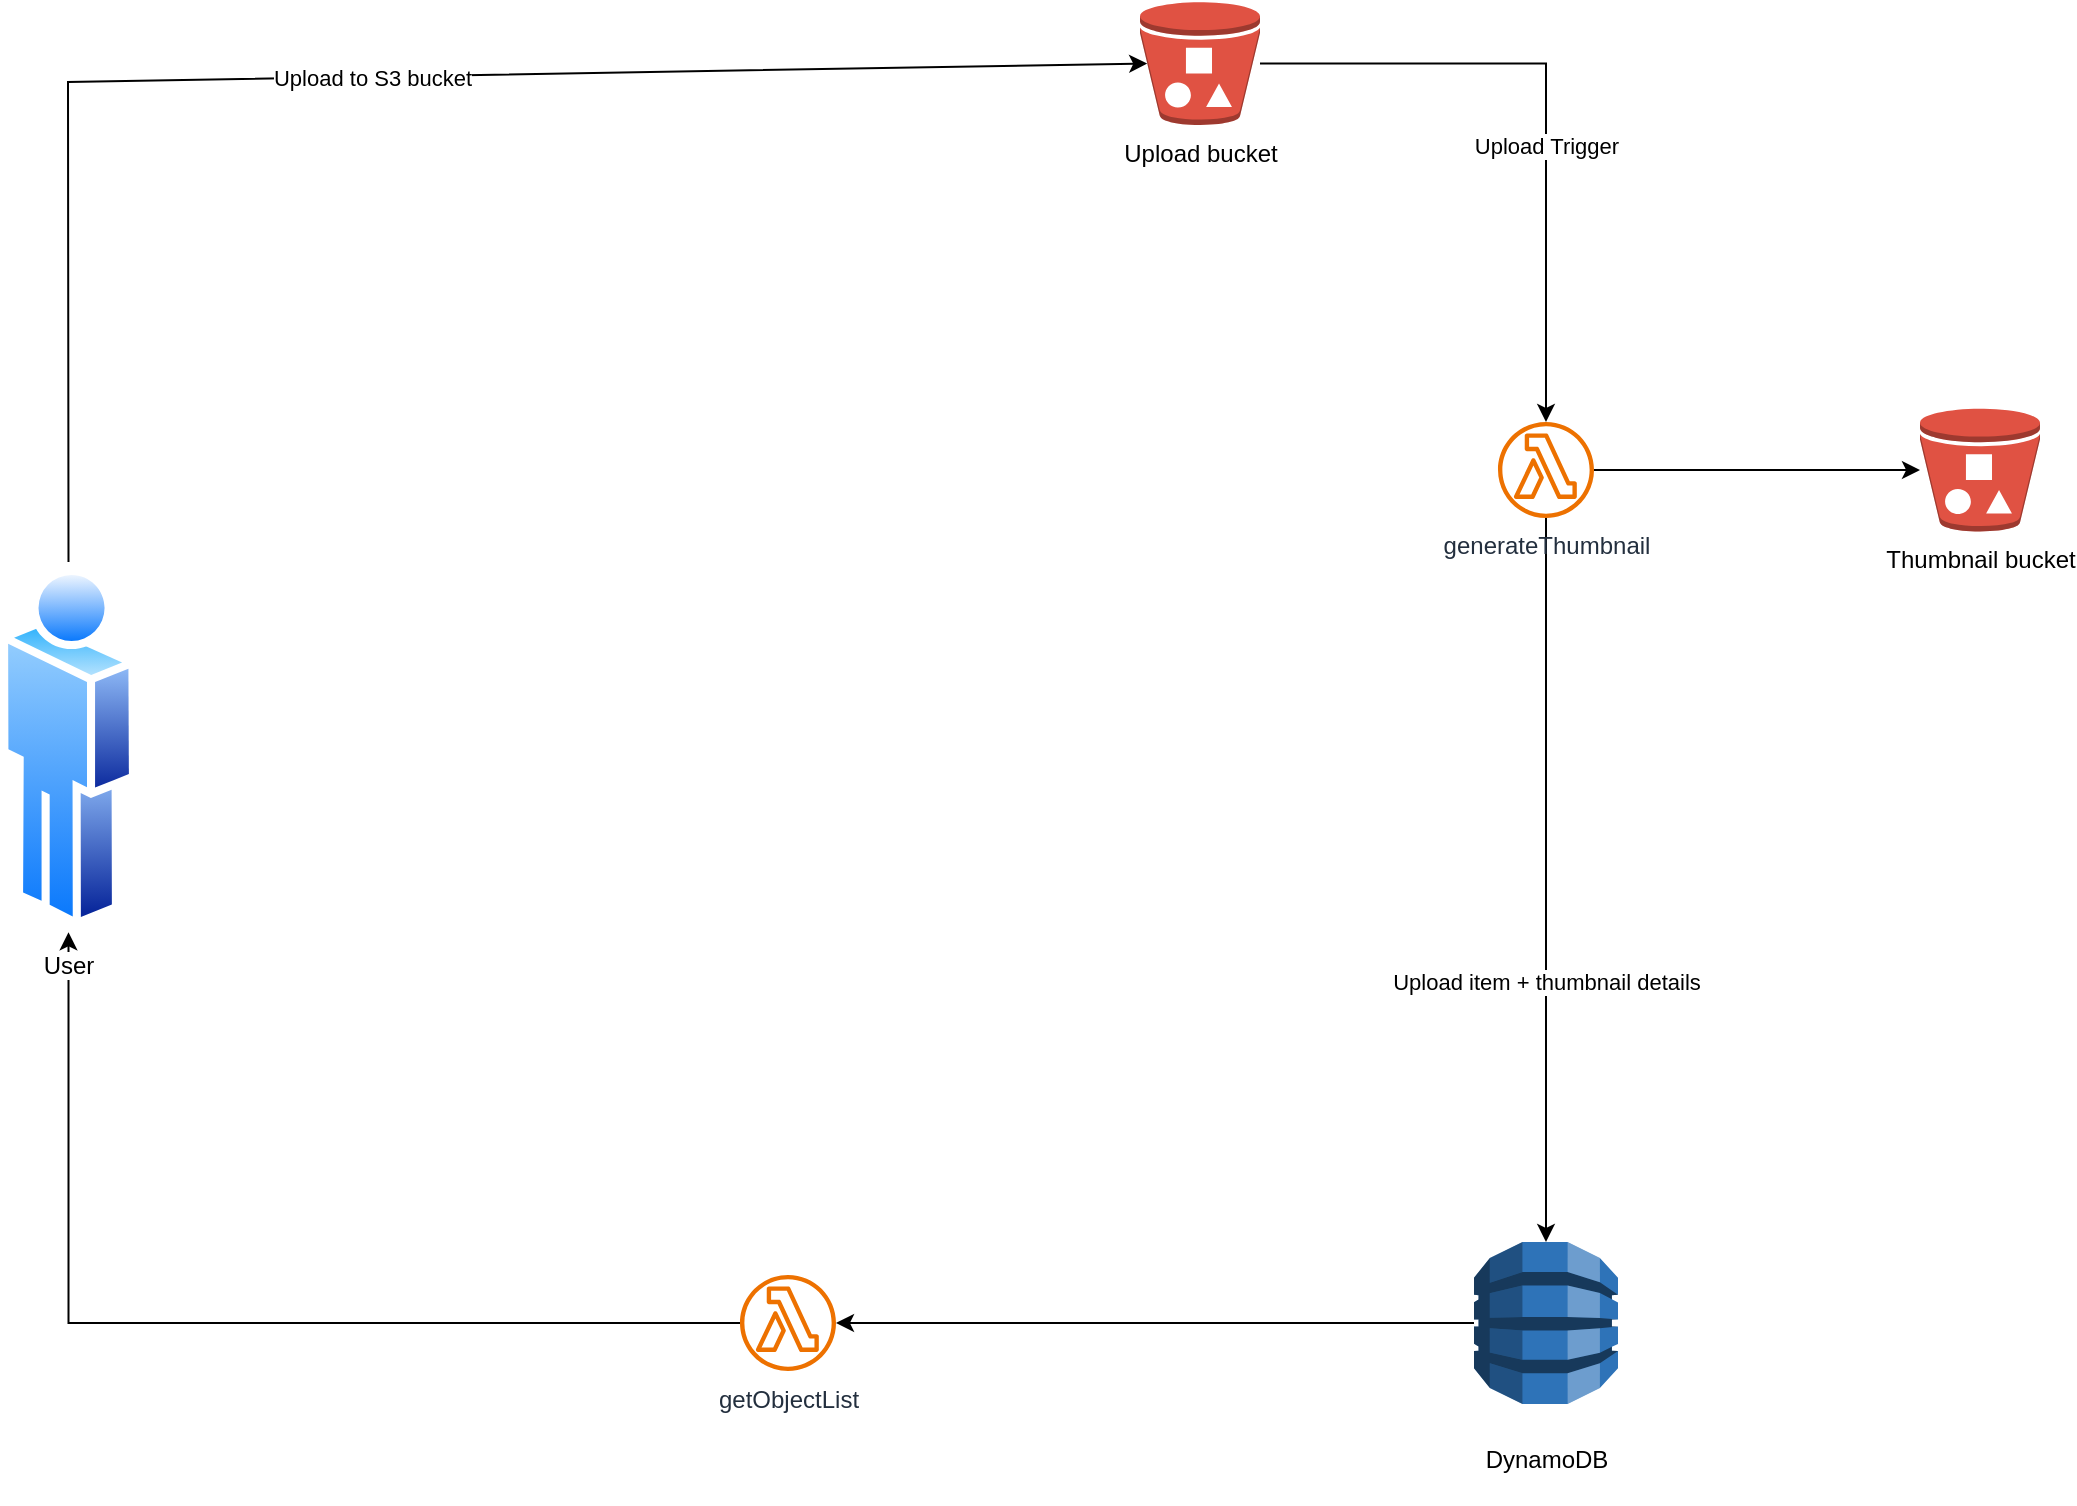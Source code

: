 <mxfile version="24.7.14">
  <diagram name="Page-1" id="5c-N3aM7RLb5X0E32vks">
    <mxGraphModel dx="1314" dy="871" grid="1" gridSize="10" guides="1" tooltips="1" connect="1" arrows="1" fold="1" page="1" pageScale="1" pageWidth="827" pageHeight="1169" math="0" shadow="0">
      <root>
        <mxCell id="0" />
        <mxCell id="1" parent="0" />
        <mxCell id="tYbbxvIeICveUMQb8AR5-11" style="edgeStyle=orthogonalEdgeStyle;rounded=0;orthogonalLoop=1;jettySize=auto;html=1;" parent="1" source="tYbbxvIeICveUMQb8AR5-8" target="tYbbxvIeICveUMQb8AR5-12" edge="1">
          <mxGeometry relative="1" as="geometry">
            <mxPoint x="790" y="390" as="targetPoint" />
          </mxGeometry>
        </mxCell>
        <mxCell id="tYbbxvIeICveUMQb8AR5-15" value="Upload Trigger" style="edgeLabel;html=1;align=center;verticalAlign=middle;resizable=0;points=[];" parent="tYbbxvIeICveUMQb8AR5-11" vertex="1" connectable="0">
          <mxGeometry x="0.14" relative="1" as="geometry">
            <mxPoint as="offset" />
          </mxGeometry>
        </mxCell>
        <mxCell id="tYbbxvIeICveUMQb8AR5-8" value="Upload bucket" style="outlineConnect=0;dashed=0;verticalLabelPosition=bottom;verticalAlign=top;align=center;html=1;shape=mxgraph.aws3.bucket_with_objects;fillColor=#E05243;gradientColor=none;" parent="1" vertex="1">
          <mxGeometry x="600" y="200" width="60" height="61.5" as="geometry" />
        </mxCell>
        <mxCell id="tYbbxvIeICveUMQb8AR5-9" value="" style="endArrow=classic;html=1;rounded=0;entryX=0.06;entryY=0.5;entryDx=0;entryDy=0;entryPerimeter=0;exitX=0.5;exitY=0;exitDx=0;exitDy=0;" parent="1" source="tYbbxvIeICveUMQb8AR5-29" target="tYbbxvIeICveUMQb8AR5-8" edge="1">
          <mxGeometry width="50" height="50" relative="1" as="geometry">
            <mxPoint x="160" y="240" as="sourcePoint" />
            <mxPoint x="520" y="320" as="targetPoint" />
            <Array as="points">
              <mxPoint x="64" y="240" />
            </Array>
          </mxGeometry>
        </mxCell>
        <mxCell id="tYbbxvIeICveUMQb8AR5-10" value="Upload to S3 bucket" style="edgeLabel;html=1;align=center;verticalAlign=middle;resizable=0;points=[];" parent="tYbbxvIeICveUMQb8AR5-9" vertex="1" connectable="0">
          <mxGeometry x="0.005" relative="1" as="geometry">
            <mxPoint as="offset" />
          </mxGeometry>
        </mxCell>
        <mxCell id="tYbbxvIeICveUMQb8AR5-32" style="edgeStyle=orthogonalEdgeStyle;rounded=0;orthogonalLoop=1;jettySize=auto;html=1;" parent="1" source="tYbbxvIeICveUMQb8AR5-12" target="tYbbxvIeICveUMQb8AR5-23" edge="1">
          <mxGeometry relative="1" as="geometry" />
        </mxCell>
        <mxCell id="YWi5xt1-C6gMOy3t3PZI-7" value="Upload item + thumbnail details" style="edgeLabel;html=1;align=center;verticalAlign=middle;resizable=0;points=[];" vertex="1" connectable="0" parent="tYbbxvIeICveUMQb8AR5-32">
          <mxGeometry x="-0.155" relative="1" as="geometry">
            <mxPoint y="79" as="offset" />
          </mxGeometry>
        </mxCell>
        <mxCell id="YWi5xt1-C6gMOy3t3PZI-1" style="edgeStyle=orthogonalEdgeStyle;rounded=0;orthogonalLoop=1;jettySize=auto;html=1;" edge="1" parent="1" source="tYbbxvIeICveUMQb8AR5-12" target="YWi5xt1-C6gMOy3t3PZI-6">
          <mxGeometry relative="1" as="geometry">
            <mxPoint x="1040" y="434" as="targetPoint" />
          </mxGeometry>
        </mxCell>
        <mxCell id="tYbbxvIeICveUMQb8AR5-12" value="generateThumbnail" style="sketch=0;outlineConnect=0;fontColor=#232F3E;gradientColor=none;fillColor=#ED7100;strokeColor=none;dashed=0;verticalLabelPosition=bottom;verticalAlign=top;align=center;html=1;fontSize=12;fontStyle=0;aspect=fixed;pointerEvents=1;shape=mxgraph.aws4.lambda_function;" parent="1" vertex="1">
          <mxGeometry x="779" y="410" width="48" height="48" as="geometry" />
        </mxCell>
        <mxCell id="tYbbxvIeICveUMQb8AR5-28" style="edgeStyle=orthogonalEdgeStyle;rounded=0;orthogonalLoop=1;jettySize=auto;html=1;" parent="1" source="tYbbxvIeICveUMQb8AR5-23" target="tYbbxvIeICveUMQb8AR5-27" edge="1">
          <mxGeometry relative="1" as="geometry" />
        </mxCell>
        <mxCell id="tYbbxvIeICveUMQb8AR5-23" value="&lt;div&gt;&lt;br&gt;&lt;/div&gt;&lt;div&gt;DynamoDB&lt;/div&gt;&lt;div&gt;&lt;br&gt;&lt;/div&gt;" style="outlineConnect=0;dashed=0;verticalLabelPosition=bottom;verticalAlign=top;align=center;html=1;shape=mxgraph.aws3.dynamo_db;fillColor=#2E73B8;gradientColor=none;" parent="1" vertex="1">
          <mxGeometry x="767" y="820" width="72" height="81" as="geometry" />
        </mxCell>
        <mxCell id="tYbbxvIeICveUMQb8AR5-31" style="edgeStyle=orthogonalEdgeStyle;rounded=0;orthogonalLoop=1;jettySize=auto;html=1;" parent="1" source="tYbbxvIeICveUMQb8AR5-27" target="tYbbxvIeICveUMQb8AR5-29" edge="1">
          <mxGeometry relative="1" as="geometry" />
        </mxCell>
        <mxCell id="tYbbxvIeICveUMQb8AR5-27" value="getObjectList&lt;div&gt;&lt;br&gt;&lt;/div&gt;" style="sketch=0;outlineConnect=0;fontColor=#232F3E;gradientColor=none;fillColor=#ED7100;strokeColor=none;dashed=0;verticalLabelPosition=bottom;verticalAlign=top;align=center;html=1;fontSize=12;fontStyle=0;aspect=fixed;pointerEvents=1;shape=mxgraph.aws4.lambda_function;" parent="1" vertex="1">
          <mxGeometry x="400" y="836.5" width="48" height="48" as="geometry" />
        </mxCell>
        <mxCell id="tYbbxvIeICveUMQb8AR5-29" value="User" style="image;aspect=fixed;perimeter=ellipsePerimeter;html=1;align=center;shadow=0;dashed=0;spacingTop=3;image=img/lib/active_directory/user.svg;" parent="1" vertex="1">
          <mxGeometry x="30" y="480" width="68.5" height="185.14" as="geometry" />
        </mxCell>
        <mxCell id="YWi5xt1-C6gMOy3t3PZI-6" value="Thumbnail bucket" style="outlineConnect=0;dashed=0;verticalLabelPosition=bottom;verticalAlign=top;align=center;html=1;shape=mxgraph.aws3.bucket_with_objects;fillColor=#E05243;gradientColor=none;" vertex="1" parent="1">
          <mxGeometry x="990" y="403.25" width="60" height="61.5" as="geometry" />
        </mxCell>
      </root>
    </mxGraphModel>
  </diagram>
</mxfile>
